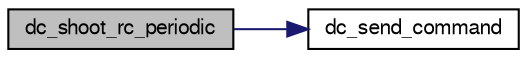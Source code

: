 digraph "dc_shoot_rc_periodic"
{
  edge [fontname="FreeSans",fontsize="10",labelfontname="FreeSans",labelfontsize="10"];
  node [fontname="FreeSans",fontsize="10",shape=record];
  rankdir="LR";
  Node1 [label="dc_shoot_rc_periodic",height=0.2,width=0.4,color="black", fillcolor="grey75", style="filled", fontcolor="black"];
  Node1 -> Node2 [color="midnightblue",fontsize="10",style="solid",fontname="FreeSans"];
  Node2 [label="dc_send_command",height=0.2,width=0.4,color="black", fillcolor="white", style="filled",URL="$atmega__i2c__cam__ctrl_8c.html#a833f16388be36136f5d7d173200d5e95",tooltip="Send Command To Camera. "];
}
